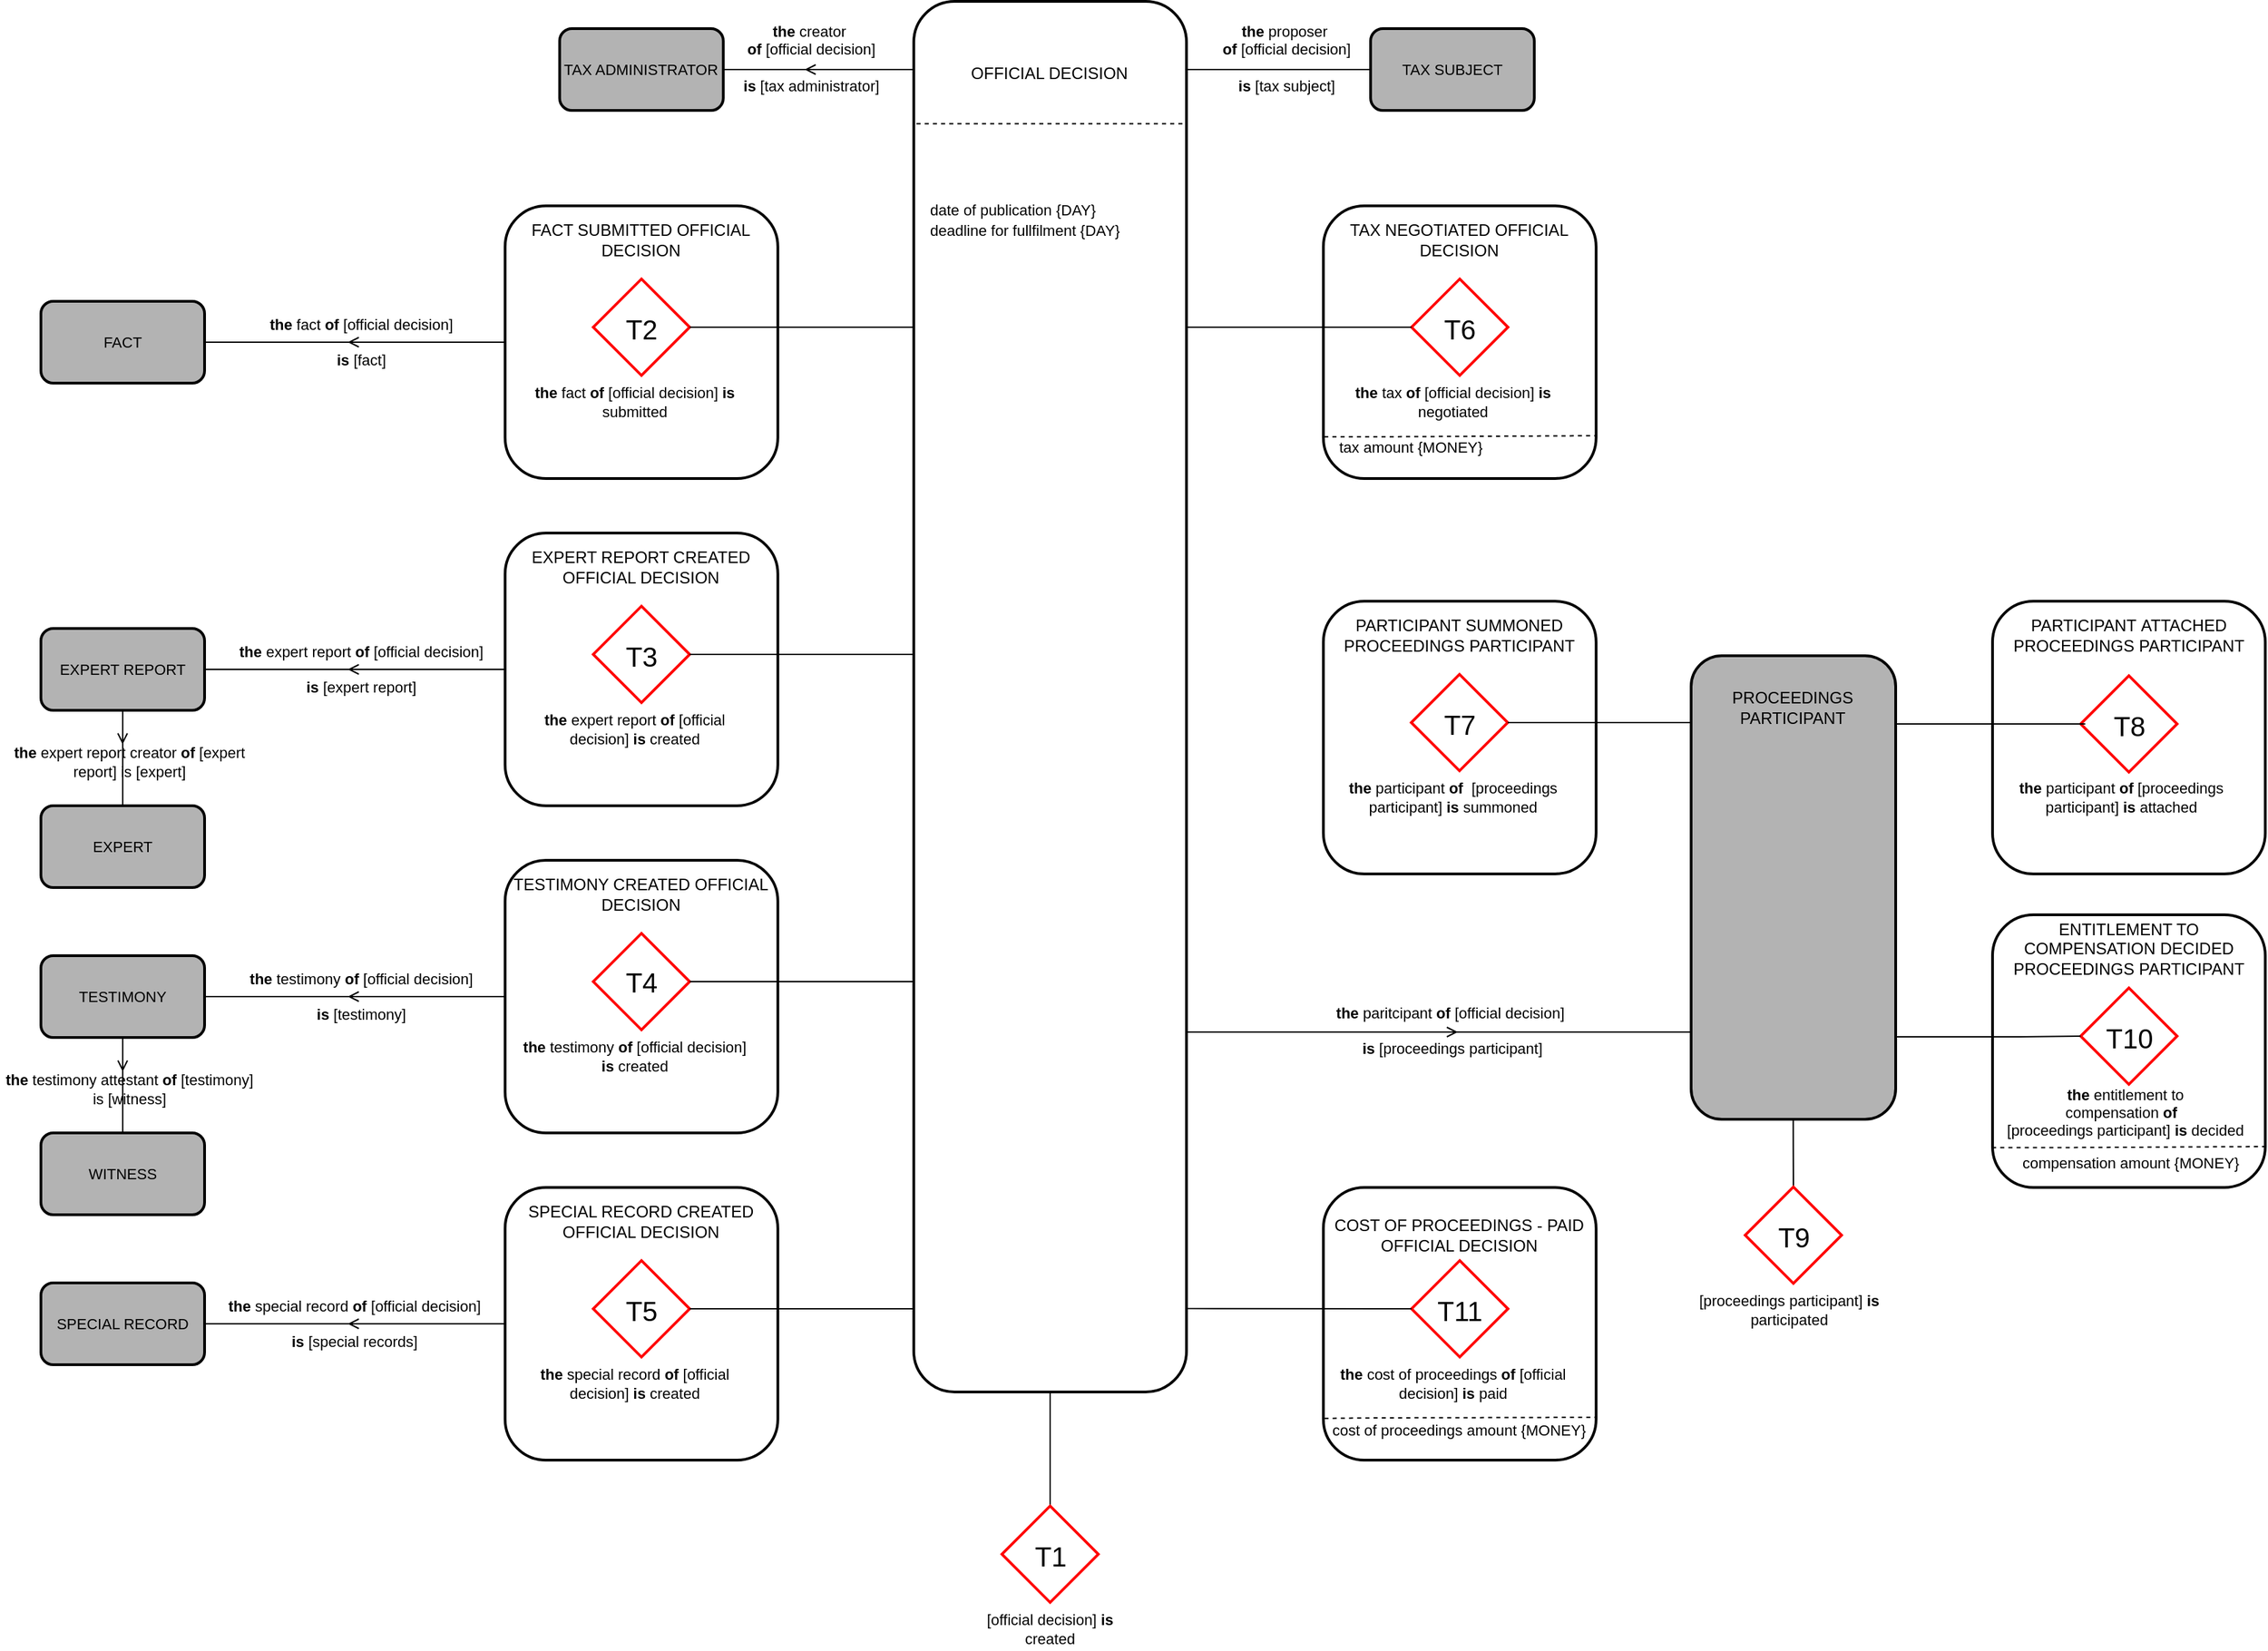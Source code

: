 <mxfile version="20.8.13" type="google"><diagram id="en83jWRrwsmB7WRG3aEX" name="Page-1"><mxGraphModel grid="1" page="1" gridSize="10" guides="1" tooltips="1" connect="1" arrows="1" fold="1" pageScale="1" pageWidth="827" pageHeight="1169" math="0" shadow="0"><root><mxCell id="0"/><mxCell id="1" parent="0"/><mxCell id="ErPBGODxHNX1vI3Mqpvy-192" value="&lt;b&gt;the&lt;/b&gt; paritcipant&amp;nbsp;&lt;b&gt;of&lt;/b&gt; [official decision]&amp;nbsp;&lt;br&gt;&lt;br&gt;&lt;b&gt;is&lt;/b&gt; [proceedings participant]" style="text;html=1;strokeColor=none;fillColor=none;align=center;verticalAlign=middle;whiteSpace=wrap;rounded=0;fontSize=11;" vertex="1" parent="1"><mxGeometry x="595" y="-363" width="200" height="35" as="geometry"/></mxCell><mxCell id="ErPBGODxHNX1vI3Mqpvy-174" style="edgeStyle=orthogonalEdgeStyle;rounded=0;orthogonalLoop=1;jettySize=auto;html=1;fontSize=11;endArrow=none;endFill=0;targetPerimeterSpacing=0;" edge="1" parent="1"><mxGeometry relative="1" as="geometry"><mxPoint x="944.85" y="-287.03" as="sourcePoint"/><mxPoint x="945.015" y="-231" as="targetPoint"/><Array as="points"><mxPoint x="945" y="-259"/><mxPoint x="945" y="-259"/></Array></mxGeometry></mxCell><mxCell id="ErPBGODxHNX1vI3Mqpvy-16" value="" style="group" vertex="1" connectable="0" parent="1"><mxGeometry x="300" y="-1100" width="200" height="1020" as="geometry"/></mxCell><mxCell id="ErPBGODxHNX1vI3Mqpvy-13" value="" style="rounded=1;whiteSpace=wrap;html=1;strokeColor=#000000;strokeWidth=2;fillColor=none;" vertex="1" parent="ErPBGODxHNX1vI3Mqpvy-16"><mxGeometry width="200.0" height="1020.0" as="geometry"/></mxCell><mxCell id="ErPBGODxHNX1vI3Mqpvy-14" value="OFFICIAL DECISION" style="text;html=1;strokeColor=none;fillColor=none;align=center;verticalAlign=middle;whiteSpace=wrap;rounded=0;" vertex="1" parent="ErPBGODxHNX1vI3Mqpvy-16"><mxGeometry width="198.977" height="105.517" as="geometry"/></mxCell><mxCell id="ErPBGODxHNX1vI3Mqpvy-22" value="&lt;font style=&quot;font-size: 11px&quot;&gt;date of publication {DAY}&lt;br&gt;deadline for fullfilment {DAY}&lt;br&gt;&lt;/font&gt;" style="text;html=1;strokeColor=none;fillColor=none;align=left;verticalAlign=middle;whiteSpace=wrap;rounded=0;" vertex="1" parent="ErPBGODxHNX1vI3Mqpvy-16"><mxGeometry x="10" y="122.892" width="180" height="73.735" as="geometry"/></mxCell><mxCell id="ErPBGODxHNX1vI3Mqpvy-195" value="" style="endArrow=none;dashed=1;html=1;edgeStyle=orthogonalEdgeStyle;strokeWidth=1;arcSize=10;rounded=0;fontSize=5;" edge="1" parent="ErPBGODxHNX1vI3Mqpvy-16"><mxGeometry width="50" height="50" relative="1" as="geometry"><mxPoint y="73.731" as="sourcePoint"/><mxPoint x="200" y="86.024" as="targetPoint"/><Array as="points"><mxPoint y="89.711"/><mxPoint x="200" y="89.711"/></Array></mxGeometry></mxCell><mxCell id="ErPBGODxHNX1vI3Mqpvy-18" value="" style="group" vertex="1" connectable="0" parent="1"><mxGeometry x="600.35" y="-230" width="200" height="200" as="geometry"/></mxCell><mxCell id="ErPBGODxHNX1vI3Mqpvy-19" value="" style="rounded=1;whiteSpace=wrap;html=1;strokeColor=#000000;strokeWidth=2;fillColor=none;" vertex="1" parent="ErPBGODxHNX1vI3Mqpvy-18"><mxGeometry width="200" height="200" as="geometry"/></mxCell><mxCell id="ErPBGODxHNX1vI3Mqpvy-20" value="COST OF PROCEEDINGS - PAID OFFICIAL DECISION" style="text;html=1;strokeColor=none;fillColor=none;align=center;verticalAlign=middle;whiteSpace=wrap;rounded=0;" vertex="1" parent="ErPBGODxHNX1vI3Mqpvy-18"><mxGeometry x="4.825" y="9.997" width="190.355" height="50" as="geometry"/></mxCell><mxCell id="ErPBGODxHNX1vI3Mqpvy-27" value="" style="group" vertex="1" connectable="0" parent="ErPBGODxHNX1vI3Mqpvy-18"><mxGeometry x="31.489" y="50" width="152" height="109" as="geometry"/></mxCell><mxCell id="ErPBGODxHNX1vI3Mqpvy-31" value="&lt;b&gt;the &lt;/b&gt;cost of proceedings&amp;nbsp;&lt;b&gt;of&lt;/b&gt; [official decision] &lt;b&gt;is &lt;/b&gt;paid" style="text;html=1;strokeColor=none;fillColor=none;align=center;verticalAlign=middle;whiteSpace=wrap;rounded=0;fontSize=11;" vertex="1" parent="ErPBGODxHNX1vI3Mqpvy-27"><mxGeometry x="-25.333" y="79" width="177.333" height="30" as="geometry"/></mxCell><mxCell id="ErPBGODxHNX1vI3Mqpvy-33" value="&lt;font style=&quot;font-size: 11px&quot;&gt;cost of proceedings amount {MONEY}&lt;/font&gt;" style="text;html=1;strokeColor=none;fillColor=none;align=left;verticalAlign=middle;whiteSpace=wrap;rounded=0;" vertex="1" parent="ErPBGODxHNX1vI3Mqpvy-18"><mxGeometry x="5" y="160" width="190" height="35.17" as="geometry"/></mxCell><mxCell id="ErPBGODxHNX1vI3Mqpvy-38" value="" style="endArrow=none;dashed=1;html=1;edgeStyle=orthogonalEdgeStyle;strokeWidth=1;arcSize=10;rounded=0;fontSize=11;entryX=1.001;entryY=0.843;entryDx=0;entryDy=0;entryPerimeter=0;exitX=0.004;exitY=0.847;exitDx=0;exitDy=0;exitPerimeter=0;" edge="1" parent="ErPBGODxHNX1vI3Mqpvy-18" source="ErPBGODxHNX1vI3Mqpvy-19" target="ErPBGODxHNX1vI3Mqpvy-19"><mxGeometry width="50" height="50" relative="1" as="geometry"><mxPoint x="30" y="169" as="sourcePoint"/><mxPoint x="140" y="170" as="targetPoint"/><Array as="points"><mxPoint x="40" y="169"/></Array></mxGeometry></mxCell><mxCell id="ErPBGODxHNX1vI3Mqpvy-34" value="" style="group" vertex="1" connectable="0" parent="ErPBGODxHNX1vI3Mqpvy-18"><mxGeometry x="64.645" y="50" width="70.711" height="79" as="geometry"/></mxCell><mxCell id="ErPBGODxHNX1vI3Mqpvy-35" value="" style="whiteSpace=wrap;html=1;aspect=fixed;strokeColor=#FF0000;strokeWidth=2;rotation=45;fillColor=none;" vertex="1" parent="ErPBGODxHNX1vI3Mqpvy-34"><mxGeometry x="10.355" y="14" width="50" height="50" as="geometry"/></mxCell><mxCell id="ErPBGODxHNX1vI3Mqpvy-36" value="T11" style="text;html=1;resizable=0;points=[];autosize=0;align=center;verticalAlign=middle;spacingTop=0;fontSize=20;spacing=0;resizeWidth=1;resizeHeight=1;labelPosition=center;verticalLabelPosition=middle;strokeColor=none;" vertex="1" parent="ErPBGODxHNX1vI3Mqpvy-34"><mxGeometry x="15.355" width="40" height="79" as="geometry"/></mxCell><mxCell id="ErPBGODxHNX1vI3Mqpvy-24" style="edgeStyle=orthogonalEdgeStyle;rounded=0;orthogonalLoop=1;jettySize=auto;html=1;fontSize=11;endArrow=none;endFill=0;exitX=0.5;exitY=1;exitDx=0;exitDy=0;" edge="1" parent="1" source="ErPBGODxHNX1vI3Mqpvy-13"><mxGeometry relative="1" as="geometry"><mxPoint x="400" y="-77.0" as="sourcePoint"/><mxPoint x="400" y="3" as="targetPoint"/></mxGeometry></mxCell><mxCell id="ErPBGODxHNX1vI3Mqpvy-26" value="" style="group" vertex="1" connectable="0" parent="1"><mxGeometry x="350" width="100" height="109" as="geometry"/></mxCell><mxCell id="ErPBGODxHNX1vI3Mqpvy-9" value="" style="group" vertex="1" connectable="0" parent="ErPBGODxHNX1vI3Mqpvy-26"><mxGeometry x="14.645" width="70.711" height="79" as="geometry"/></mxCell><mxCell id="ErPBGODxHNX1vI3Mqpvy-4" value="" style="whiteSpace=wrap;html=1;aspect=fixed;strokeColor=#FF0000;strokeWidth=2;rotation=45;fillColor=none;" vertex="1" parent="ErPBGODxHNX1vI3Mqpvy-9"><mxGeometry x="10.355" y="14" width="50" height="50" as="geometry"/></mxCell><mxCell id="ErPBGODxHNX1vI3Mqpvy-7" value="T1" style="text;html=1;resizable=0;points=[];autosize=0;align=center;verticalAlign=middle;spacingTop=0;fontSize=20;spacing=0;resizeWidth=1;resizeHeight=1;labelPosition=center;verticalLabelPosition=middle;strokeColor=none;" vertex="1" parent="ErPBGODxHNX1vI3Mqpvy-9"><mxGeometry x="15.355" width="40" height="79" as="geometry"/></mxCell><mxCell id="ErPBGODxHNX1vI3Mqpvy-25" value="[official decision] &lt;b&gt;is &lt;/b&gt;created" style="text;html=1;strokeColor=none;fillColor=none;align=center;verticalAlign=middle;whiteSpace=wrap;rounded=0;fontSize=11;" vertex="1" parent="ErPBGODxHNX1vI3Mqpvy-26"><mxGeometry y="79" width="100" height="30" as="geometry"/></mxCell><mxCell id="ErPBGODxHNX1vI3Mqpvy-39" value="" style="group" vertex="1" connectable="0" parent="1"><mxGeometry x="0.35" y="-950" width="200" height="200" as="geometry"/></mxCell><mxCell id="ErPBGODxHNX1vI3Mqpvy-40" value="" style="rounded=1;whiteSpace=wrap;html=1;strokeColor=#000000;strokeWidth=2;fillColor=none;" vertex="1" parent="ErPBGODxHNX1vI3Mqpvy-39"><mxGeometry width="200" height="200" as="geometry"/></mxCell><mxCell id="ErPBGODxHNX1vI3Mqpvy-41" value="FACT SUBMITTED OFFICIAL DECISION" style="text;html=1;strokeColor=none;fillColor=none;align=center;verticalAlign=middle;whiteSpace=wrap;rounded=0;" vertex="1" parent="ErPBGODxHNX1vI3Mqpvy-39"><mxGeometry x="-0.35" width="200.35" height="50" as="geometry"/></mxCell><mxCell id="ErPBGODxHNX1vI3Mqpvy-42" value="" style="group" vertex="1" connectable="0" parent="ErPBGODxHNX1vI3Mqpvy-39"><mxGeometry x="31.489" y="50" width="152" height="109" as="geometry"/></mxCell><mxCell id="ErPBGODxHNX1vI3Mqpvy-43" value="&lt;b&gt;the &lt;/b&gt;fact&amp;nbsp;&lt;b&gt;of&lt;/b&gt; [official decision] &lt;b&gt;is &lt;/b&gt;submitted" style="text;html=1;strokeColor=none;fillColor=none;align=center;verticalAlign=middle;whiteSpace=wrap;rounded=0;fontSize=11;" vertex="1" parent="ErPBGODxHNX1vI3Mqpvy-42"><mxGeometry x="-25.333" y="79" width="177.333" height="30" as="geometry"/></mxCell><mxCell id="ErPBGODxHNX1vI3Mqpvy-45" value="" style="group" vertex="1" connectable="0" parent="ErPBGODxHNX1vI3Mqpvy-39"><mxGeometry x="64.645" y="50" width="70.711" height="79" as="geometry"/></mxCell><mxCell id="ErPBGODxHNX1vI3Mqpvy-46" value="" style="whiteSpace=wrap;html=1;aspect=fixed;strokeColor=#FF0000;strokeWidth=2;rotation=45;fillColor=none;" vertex="1" parent="ErPBGODxHNX1vI3Mqpvy-45"><mxGeometry x="10.355" y="14" width="50" height="50" as="geometry"/></mxCell><mxCell id="ErPBGODxHNX1vI3Mqpvy-47" value="T2" style="text;html=1;resizable=0;points=[];autosize=0;align=center;verticalAlign=middle;spacingTop=0;fontSize=20;spacing=0;resizeWidth=1;resizeHeight=1;labelPosition=center;verticalLabelPosition=middle;strokeColor=none;" vertex="1" parent="ErPBGODxHNX1vI3Mqpvy-45"><mxGeometry x="15.355" width="40" height="79" as="geometry"/></mxCell><mxCell id="ErPBGODxHNX1vI3Mqpvy-49" style="edgeStyle=orthogonalEdgeStyle;rounded=0;orthogonalLoop=1;jettySize=auto;html=1;fontSize=11;endArrow=none;endFill=0;" edge="1" parent="1" source="ErPBGODxHNX1vI3Mqpvy-46"><mxGeometry relative="1" as="geometry"><mxPoint x="300" y="-861" as="targetPoint"/></mxGeometry></mxCell><mxCell id="ErPBGODxHNX1vI3Mqpvy-50" value="FACT" style="rounded=1;whiteSpace=wrap;html=1;fontSize=11;strokeColor=#000000;strokeWidth=2;fillColor=#B3B3B3;align=center;" vertex="1" parent="1"><mxGeometry x="-340" y="-880" width="120" height="60" as="geometry"/></mxCell><mxCell id="ErPBGODxHNX1vI3Mqpvy-51" style="edgeStyle=orthogonalEdgeStyle;rounded=0;orthogonalLoop=1;jettySize=auto;html=1;fontSize=11;endArrow=none;endFill=0;" edge="1" parent="1" source="ErPBGODxHNX1vI3Mqpvy-40" target="ErPBGODxHNX1vI3Mqpvy-50"><mxGeometry relative="1" as="geometry"><Array as="points"><mxPoint x="-130" y="-850"/><mxPoint x="-130" y="-850"/></Array></mxGeometry></mxCell><mxCell id="ErPBGODxHNX1vI3Mqpvy-52" value="&lt;b&gt;the&lt;/b&gt; fact &lt;b&gt;of&lt;/b&gt; [official decision] &lt;br&gt;&lt;br&gt;&lt;b&gt;is&lt;/b&gt; [fact]" style="text;html=1;strokeColor=none;fillColor=none;align=center;verticalAlign=middle;whiteSpace=wrap;rounded=0;fontSize=11;" vertex="1" parent="1"><mxGeometry x="-175" y="-867.5" width="140" height="35" as="geometry"/></mxCell><mxCell id="ErPBGODxHNX1vI3Mqpvy-64" value="" style="group" vertex="1" connectable="0" parent="1"><mxGeometry x="0.35" y="-710" width="200" height="200" as="geometry"/></mxCell><mxCell id="ErPBGODxHNX1vI3Mqpvy-65" value="" style="rounded=1;whiteSpace=wrap;html=1;strokeColor=#000000;strokeWidth=2;fillColor=none;" vertex="1" parent="ErPBGODxHNX1vI3Mqpvy-64"><mxGeometry width="200" height="200" as="geometry"/></mxCell><mxCell id="ErPBGODxHNX1vI3Mqpvy-66" value="EXPERT REPORT CREATED OFFICIAL DECISION" style="text;html=1;strokeColor=none;fillColor=none;align=center;verticalAlign=middle;whiteSpace=wrap;rounded=0;" vertex="1" parent="ErPBGODxHNX1vI3Mqpvy-64"><mxGeometry x="-0.35" width="200.35" height="50" as="geometry"/></mxCell><mxCell id="ErPBGODxHNX1vI3Mqpvy-67" value="" style="group" vertex="1" connectable="0" parent="ErPBGODxHNX1vI3Mqpvy-64"><mxGeometry x="31.489" y="50" width="152" height="109" as="geometry"/></mxCell><mxCell id="ErPBGODxHNX1vI3Mqpvy-68" value="&lt;b&gt;the &lt;/b&gt;expert report&amp;nbsp;&lt;b&gt;of&lt;/b&gt; [official decision] &lt;b&gt;is &lt;/b&gt;created" style="text;html=1;strokeColor=none;fillColor=none;align=center;verticalAlign=middle;whiteSpace=wrap;rounded=0;fontSize=11;" vertex="1" parent="ErPBGODxHNX1vI3Mqpvy-67"><mxGeometry x="-25.333" y="79" width="177.333" height="30" as="geometry"/></mxCell><mxCell id="ErPBGODxHNX1vI3Mqpvy-69" value="" style="group" vertex="1" connectable="0" parent="ErPBGODxHNX1vI3Mqpvy-64"><mxGeometry x="64.645" y="50" width="70.711" height="79" as="geometry"/></mxCell><mxCell id="ErPBGODxHNX1vI3Mqpvy-70" value="" style="whiteSpace=wrap;html=1;aspect=fixed;strokeColor=#FF0000;strokeWidth=2;rotation=45;fillColor=none;" vertex="1" parent="ErPBGODxHNX1vI3Mqpvy-69"><mxGeometry x="10.355" y="14" width="50" height="50" as="geometry"/></mxCell><mxCell id="ErPBGODxHNX1vI3Mqpvy-71" value="T3" style="text;html=1;resizable=0;points=[];autosize=0;align=center;verticalAlign=middle;spacingTop=0;fontSize=20;spacing=0;resizeWidth=1;resizeHeight=1;labelPosition=center;verticalLabelPosition=middle;strokeColor=none;" vertex="1" parent="ErPBGODxHNX1vI3Mqpvy-69"><mxGeometry x="15.355" width="40" height="79" as="geometry"/></mxCell><mxCell id="ErPBGODxHNX1vI3Mqpvy-72" style="edgeStyle=orthogonalEdgeStyle;rounded=0;orthogonalLoop=1;jettySize=auto;html=1;fontSize=11;endArrow=none;endFill=0;" edge="1" parent="1" source="ErPBGODxHNX1vI3Mqpvy-70"><mxGeometry relative="1" as="geometry"><mxPoint x="300" y="-621" as="targetPoint"/></mxGeometry></mxCell><mxCell id="ErPBGODxHNX1vI3Mqpvy-73" value="EXPERT REPORT" style="rounded=1;whiteSpace=wrap;html=1;fontSize=11;strokeColor=#000000;strokeWidth=2;fillColor=#B3B3B3;align=center;" vertex="1" parent="1"><mxGeometry x="-340" y="-640" width="120" height="60" as="geometry"/></mxCell><mxCell id="ErPBGODxHNX1vI3Mqpvy-75" value="&lt;b&gt;the&lt;/b&gt; expert report&amp;nbsp;&lt;b&gt;of&lt;/b&gt; [official decision] &lt;br&gt;&lt;br&gt;&lt;b&gt;is&lt;/b&gt; [expert report]" style="text;html=1;strokeColor=none;fillColor=none;align=center;verticalAlign=middle;whiteSpace=wrap;rounded=0;fontSize=11;" vertex="1" parent="1"><mxGeometry x="-200" y="-627.5" width="190" height="35" as="geometry"/></mxCell><mxCell id="ErPBGODxHNX1vI3Mqpvy-77" style="edgeStyle=orthogonalEdgeStyle;rounded=0;orthogonalLoop=1;jettySize=auto;html=1;entryX=0.5;entryY=1;entryDx=0;entryDy=0;fontSize=11;endArrow=none;endFill=0;exitX=0.5;exitY=0;exitDx=0;exitDy=0;" edge="1" parent="1" source="ErPBGODxHNX1vI3Mqpvy-79" target="ErPBGODxHNX1vI3Mqpvy-73"><mxGeometry relative="1" as="geometry"/></mxCell><mxCell id="ErPBGODxHNX1vI3Mqpvy-78" value="&lt;b&gt;the&lt;/b&gt; expert report creator&amp;nbsp;&lt;b&gt;of&lt;/b&gt; [expert report] is [expert]" style="text;html=1;strokeColor=none;fillColor=none;align=center;verticalAlign=middle;whiteSpace=wrap;rounded=0;fontSize=11;" vertex="1" parent="1"><mxGeometry x="-370" y="-560" width="190" height="35" as="geometry"/></mxCell><mxCell id="ErPBGODxHNX1vI3Mqpvy-79" value="EXPERT" style="rounded=1;whiteSpace=wrap;html=1;fontSize=11;strokeColor=#000000;strokeWidth=2;fillColor=#B3B3B3;align=center;" vertex="1" parent="1"><mxGeometry x="-340" y="-510" width="120" height="60" as="geometry"/></mxCell><mxCell id="ErPBGODxHNX1vI3Mqpvy-80" value="" style="group" vertex="1" connectable="0" parent="1"><mxGeometry x="0.35" y="-470" width="200" height="200" as="geometry"/></mxCell><mxCell id="ErPBGODxHNX1vI3Mqpvy-81" value="" style="rounded=1;whiteSpace=wrap;html=1;strokeColor=#000000;strokeWidth=2;fillColor=none;" vertex="1" parent="ErPBGODxHNX1vI3Mqpvy-80"><mxGeometry width="200" height="200" as="geometry"/></mxCell><mxCell id="ErPBGODxHNX1vI3Mqpvy-82" value="TESTIMONY CREATED OFFICIAL DECISION" style="text;html=1;strokeColor=none;fillColor=none;align=center;verticalAlign=middle;whiteSpace=wrap;rounded=0;" vertex="1" parent="ErPBGODxHNX1vI3Mqpvy-80"><mxGeometry x="-0.35" width="200.35" height="50" as="geometry"/></mxCell><mxCell id="ErPBGODxHNX1vI3Mqpvy-83" value="" style="group" vertex="1" connectable="0" parent="ErPBGODxHNX1vI3Mqpvy-80"><mxGeometry x="31.489" y="50" width="152" height="109" as="geometry"/></mxCell><mxCell id="ErPBGODxHNX1vI3Mqpvy-84" value="&lt;b&gt;the &lt;/b&gt;testimony&amp;nbsp;&lt;b&gt;of&lt;/b&gt; [official decision] &lt;b&gt;is &lt;/b&gt;created" style="text;html=1;strokeColor=none;fillColor=none;align=center;verticalAlign=middle;whiteSpace=wrap;rounded=0;fontSize=11;" vertex="1" parent="ErPBGODxHNX1vI3Mqpvy-83"><mxGeometry x="-25.333" y="79" width="177.333" height="30" as="geometry"/></mxCell><mxCell id="ErPBGODxHNX1vI3Mqpvy-85" value="" style="group" vertex="1" connectable="0" parent="ErPBGODxHNX1vI3Mqpvy-80"><mxGeometry x="64.645" y="50" width="70.711" height="79" as="geometry"/></mxCell><mxCell id="ErPBGODxHNX1vI3Mqpvy-86" value="" style="whiteSpace=wrap;html=1;aspect=fixed;strokeColor=#FF0000;strokeWidth=2;rotation=45;fillColor=none;" vertex="1" parent="ErPBGODxHNX1vI3Mqpvy-85"><mxGeometry x="10.355" y="14" width="50" height="50" as="geometry"/></mxCell><mxCell id="ErPBGODxHNX1vI3Mqpvy-87" value="T4" style="text;html=1;resizable=0;points=[];autosize=0;align=center;verticalAlign=middle;spacingTop=0;fontSize=20;spacing=0;resizeWidth=1;resizeHeight=1;labelPosition=center;verticalLabelPosition=middle;strokeColor=none;" vertex="1" parent="ErPBGODxHNX1vI3Mqpvy-85"><mxGeometry x="15.355" y="-0.5" width="40" height="79" as="geometry"/></mxCell><mxCell id="ErPBGODxHNX1vI3Mqpvy-88" style="edgeStyle=orthogonalEdgeStyle;rounded=0;orthogonalLoop=1;jettySize=auto;html=1;fontSize=11;endArrow=none;endFill=0;" edge="1" parent="1" source="ErPBGODxHNX1vI3Mqpvy-86"><mxGeometry relative="1" as="geometry"><mxPoint x="300" y="-381" as="targetPoint"/></mxGeometry></mxCell><mxCell id="ErPBGODxHNX1vI3Mqpvy-89" value="TESTIMONY" style="rounded=1;whiteSpace=wrap;html=1;fontSize=11;strokeColor=#000000;strokeWidth=2;fillColor=#B3B3B3;align=center;" vertex="1" parent="1"><mxGeometry x="-340" y="-400" width="120" height="60" as="geometry"/></mxCell><mxCell id="ErPBGODxHNX1vI3Mqpvy-90" style="edgeStyle=orthogonalEdgeStyle;rounded=0;orthogonalLoop=1;jettySize=auto;html=1;fontSize=11;endArrow=none;endFill=0;" edge="1" parent="1" source="ErPBGODxHNX1vI3Mqpvy-81" target="ErPBGODxHNX1vI3Mqpvy-89"><mxGeometry relative="1" as="geometry"><Array as="points"><mxPoint x="-130" y="-370"/><mxPoint x="-130" y="-370"/></Array></mxGeometry></mxCell><mxCell id="ErPBGODxHNX1vI3Mqpvy-91" value="&lt;b&gt;the&lt;/b&gt; testimony&amp;nbsp;&lt;b&gt;of&lt;/b&gt; [official decision] &lt;br&gt;&lt;br&gt;&lt;b&gt;is&lt;/b&gt; [testimony]" style="text;html=1;strokeColor=none;fillColor=none;align=center;verticalAlign=middle;whiteSpace=wrap;rounded=0;fontSize=11;" vertex="1" parent="1"><mxGeometry x="-200" y="-387.5" width="190" height="35" as="geometry"/></mxCell><mxCell id="ErPBGODxHNX1vI3Mqpvy-92" style="edgeStyle=orthogonalEdgeStyle;rounded=0;orthogonalLoop=1;jettySize=auto;html=1;entryX=0.5;entryY=1;entryDx=0;entryDy=0;fontSize=11;endArrow=none;endFill=0;exitX=0.5;exitY=0;exitDx=0;exitDy=0;" edge="1" parent="1" source="ErPBGODxHNX1vI3Mqpvy-94" target="ErPBGODxHNX1vI3Mqpvy-89"><mxGeometry relative="1" as="geometry"/></mxCell><mxCell id="ErPBGODxHNX1vI3Mqpvy-93" value="&lt;b&gt;the&lt;/b&gt;&amp;nbsp;testimony attestant&amp;nbsp;&lt;b&gt;of&lt;/b&gt; [testimony] is [witness]" style="text;html=1;strokeColor=none;fillColor=none;align=center;verticalAlign=middle;whiteSpace=wrap;rounded=0;fontSize=11;" vertex="1" parent="1"><mxGeometry x="-370" y="-320" width="190" height="35" as="geometry"/></mxCell><mxCell id="ErPBGODxHNX1vI3Mqpvy-94" value="WITNESS" style="rounded=1;whiteSpace=wrap;html=1;fontSize=11;strokeColor=#000000;strokeWidth=2;fillColor=#B3B3B3;align=center;" vertex="1" parent="1"><mxGeometry x="-340" y="-270" width="120" height="60" as="geometry"/></mxCell><mxCell id="ErPBGODxHNX1vI3Mqpvy-74" style="edgeStyle=orthogonalEdgeStyle;rounded=0;orthogonalLoop=1;jettySize=auto;html=1;fontSize=11;endArrow=none;endFill=0;targetPerimeterSpacing=0;" edge="1" parent="1" source="ErPBGODxHNX1vI3Mqpvy-65" target="ErPBGODxHNX1vI3Mqpvy-73"><mxGeometry relative="1" as="geometry"><Array as="points"><mxPoint x="-130" y="-610"/><mxPoint x="-130" y="-610"/></Array></mxGeometry></mxCell><mxCell id="ErPBGODxHNX1vI3Mqpvy-96" value="" style="group" vertex="1" connectable="0" parent="1"><mxGeometry x="0.35" y="-230" width="200" height="200" as="geometry"/></mxCell><mxCell id="ErPBGODxHNX1vI3Mqpvy-97" value="" style="rounded=1;whiteSpace=wrap;html=1;strokeColor=#000000;strokeWidth=2;fillColor=none;" vertex="1" parent="ErPBGODxHNX1vI3Mqpvy-96"><mxGeometry width="200" height="200" as="geometry"/></mxCell><mxCell id="ErPBGODxHNX1vI3Mqpvy-98" value="SPECIAL RECORD CREATED OFFICIAL DECISION" style="text;html=1;strokeColor=none;fillColor=none;align=center;verticalAlign=middle;whiteSpace=wrap;rounded=0;" vertex="1" parent="ErPBGODxHNX1vI3Mqpvy-96"><mxGeometry x="-0.35" width="200.35" height="50" as="geometry"/></mxCell><mxCell id="ErPBGODxHNX1vI3Mqpvy-99" value="" style="group" vertex="1" connectable="0" parent="ErPBGODxHNX1vI3Mqpvy-96"><mxGeometry x="31.489" y="50" width="152" height="109" as="geometry"/></mxCell><mxCell id="ErPBGODxHNX1vI3Mqpvy-100" value="&lt;b&gt;the &lt;/b&gt;special record&amp;nbsp;&lt;b&gt;of&lt;/b&gt; [official decision] &lt;b&gt;is &lt;/b&gt;created" style="text;html=1;strokeColor=none;fillColor=none;align=center;verticalAlign=middle;whiteSpace=wrap;rounded=0;fontSize=11;" vertex="1" parent="ErPBGODxHNX1vI3Mqpvy-99"><mxGeometry x="-25.333" y="79" width="177.333" height="30" as="geometry"/></mxCell><mxCell id="ErPBGODxHNX1vI3Mqpvy-101" value="" style="group" vertex="1" connectable="0" parent="ErPBGODxHNX1vI3Mqpvy-96"><mxGeometry x="64.645" y="50" width="70.711" height="79" as="geometry"/></mxCell><mxCell id="ErPBGODxHNX1vI3Mqpvy-102" value="" style="whiteSpace=wrap;html=1;aspect=fixed;strokeColor=#FF0000;strokeWidth=2;rotation=45;fillColor=none;" vertex="1" parent="ErPBGODxHNX1vI3Mqpvy-101"><mxGeometry x="10.355" y="14" width="50" height="50" as="geometry"/></mxCell><mxCell id="ErPBGODxHNX1vI3Mqpvy-103" value="T5" style="text;html=1;resizable=0;points=[];autosize=0;align=center;verticalAlign=middle;spacingTop=0;fontSize=20;spacing=0;resizeWidth=1;resizeHeight=1;labelPosition=center;verticalLabelPosition=middle;strokeColor=none;" vertex="1" parent="ErPBGODxHNX1vI3Mqpvy-101"><mxGeometry x="15.355" width="40" height="79" as="geometry"/></mxCell><mxCell id="ErPBGODxHNX1vI3Mqpvy-104" style="edgeStyle=orthogonalEdgeStyle;rounded=0;orthogonalLoop=1;jettySize=auto;html=1;fontSize=11;endArrow=none;endFill=0;" edge="1" parent="1" source="ErPBGODxHNX1vI3Mqpvy-102"><mxGeometry relative="1" as="geometry"><mxPoint x="300.0" y="-141" as="targetPoint"/></mxGeometry></mxCell><mxCell id="ErPBGODxHNX1vI3Mqpvy-105" value="SPECIAL RECORD" style="rounded=1;whiteSpace=wrap;html=1;fontSize=11;strokeColor=#000000;strokeWidth=2;fillColor=#B3B3B3;align=center;" vertex="1" parent="1"><mxGeometry x="-340" y="-160" width="120" height="60" as="geometry"/></mxCell><mxCell id="ErPBGODxHNX1vI3Mqpvy-106" style="edgeStyle=orthogonalEdgeStyle;rounded=0;orthogonalLoop=1;jettySize=auto;html=1;fontSize=11;endArrow=none;endFill=0;" edge="1" parent="1" source="ErPBGODxHNX1vI3Mqpvy-97" target="ErPBGODxHNX1vI3Mqpvy-105"><mxGeometry relative="1" as="geometry"><Array as="points"><mxPoint x="-130" y="-130"/><mxPoint x="-130" y="-130"/></Array></mxGeometry></mxCell><mxCell id="ErPBGODxHNX1vI3Mqpvy-107" value="&lt;b&gt;the&lt;/b&gt; special record&amp;nbsp;&lt;b&gt;of&lt;/b&gt; [official decision] &lt;br&gt;&lt;br&gt;&lt;b&gt;is&lt;/b&gt; [special records]" style="text;html=1;strokeColor=none;fillColor=none;align=center;verticalAlign=middle;whiteSpace=wrap;rounded=0;fontSize=11;" vertex="1" parent="1"><mxGeometry x="-220" y="-147.5" width="220" height="35" as="geometry"/></mxCell><mxCell id="ErPBGODxHNX1vI3Mqpvy-109" style="edgeStyle=orthogonalEdgeStyle;rounded=0;orthogonalLoop=1;jettySize=auto;html=1;entryX=1;entryY=0.94;entryDx=0;entryDy=0;entryPerimeter=0;fontSize=11;endArrow=none;endFill=0;targetPerimeterSpacing=0;" edge="1" parent="1" source="ErPBGODxHNX1vI3Mqpvy-35" target="ErPBGODxHNX1vI3Mqpvy-13"><mxGeometry relative="1" as="geometry"><Array as="points"><mxPoint x="499" y="-141"/></Array></mxGeometry></mxCell><mxCell id="ErPBGODxHNX1vI3Mqpvy-110" value="" style="group" vertex="1" connectable="0" parent="1"><mxGeometry x="600.35" y="-950" width="200" height="200" as="geometry"/></mxCell><mxCell id="ErPBGODxHNX1vI3Mqpvy-111" value="" style="rounded=1;whiteSpace=wrap;html=1;strokeColor=#000000;strokeWidth=2;fillColor=none;" vertex="1" parent="ErPBGODxHNX1vI3Mqpvy-110"><mxGeometry width="200" height="200" as="geometry"/></mxCell><mxCell id="ErPBGODxHNX1vI3Mqpvy-112" value="TAX NEGOTIATED OFFICIAL DECISION" style="text;html=1;strokeColor=none;fillColor=none;align=center;verticalAlign=middle;whiteSpace=wrap;rounded=0;" vertex="1" parent="ErPBGODxHNX1vI3Mqpvy-110"><mxGeometry x="-0.35" width="200.35" height="50" as="geometry"/></mxCell><mxCell id="ErPBGODxHNX1vI3Mqpvy-113" value="" style="group" vertex="1" connectable="0" parent="ErPBGODxHNX1vI3Mqpvy-110"><mxGeometry x="31.489" y="50" width="152" height="109" as="geometry"/></mxCell><mxCell id="ErPBGODxHNX1vI3Mqpvy-114" value="&lt;b&gt;the &lt;/b&gt;tax&amp;nbsp;&lt;b&gt;of&lt;/b&gt; [official decision] &lt;b&gt;is &lt;/b&gt;negotiated" style="text;html=1;strokeColor=none;fillColor=none;align=center;verticalAlign=middle;whiteSpace=wrap;rounded=0;fontSize=11;" vertex="1" parent="ErPBGODxHNX1vI3Mqpvy-113"><mxGeometry x="-25.333" y="79" width="177.333" height="30" as="geometry"/></mxCell><mxCell id="ErPBGODxHNX1vI3Mqpvy-151" value="&lt;font style=&quot;font-size: 11px&quot;&gt;tax&amp;nbsp;amount {MONEY}&lt;/font&gt;" style="text;html=1;strokeColor=none;fillColor=none;align=left;verticalAlign=middle;whiteSpace=wrap;rounded=0;" vertex="1" parent="ErPBGODxHNX1vI3Mqpvy-110"><mxGeometry x="9.8" y="159" width="180" height="35.17" as="geometry"/></mxCell><mxCell id="ErPBGODxHNX1vI3Mqpvy-152" value="" style="endArrow=none;dashed=1;html=1;edgeStyle=orthogonalEdgeStyle;strokeWidth=1;arcSize=10;rounded=0;fontSize=11;entryX=1.001;entryY=0.843;entryDx=0;entryDy=0;entryPerimeter=0;exitX=0.004;exitY=0.847;exitDx=0;exitDy=0;exitPerimeter=0;" edge="1" parent="ErPBGODxHNX1vI3Mqpvy-110"><mxGeometry width="50" height="50" relative="1" as="geometry"><mxPoint x="0.6" y="169.4" as="sourcePoint"/><mxPoint x="200.0" y="168.6" as="targetPoint"/><Array as="points"><mxPoint x="39.8" y="169"/></Array></mxGeometry></mxCell><mxCell id="ErPBGODxHNX1vI3Mqpvy-115" value="" style="group" vertex="1" connectable="0" parent="ErPBGODxHNX1vI3Mqpvy-110"><mxGeometry x="64.645" y="50" width="70.711" height="79" as="geometry"/></mxCell><mxCell id="ErPBGODxHNX1vI3Mqpvy-116" value="" style="whiteSpace=wrap;html=1;aspect=fixed;strokeColor=#FF0000;strokeWidth=2;rotation=45;fillColor=none;" vertex="1" parent="ErPBGODxHNX1vI3Mqpvy-115"><mxGeometry x="10.355" y="14" width="50" height="50" as="geometry"/></mxCell><mxCell id="ErPBGODxHNX1vI3Mqpvy-117" value="T6" style="text;html=1;resizable=0;points=[];autosize=0;align=center;verticalAlign=middle;spacingTop=0;fontSize=20;spacing=0;resizeWidth=1;resizeHeight=1;labelPosition=center;verticalLabelPosition=middle;strokeColor=none;" vertex="1" parent="ErPBGODxHNX1vI3Mqpvy-115"><mxGeometry x="15.355" width="40" height="79" as="geometry"/></mxCell><mxCell id="ErPBGODxHNX1vI3Mqpvy-124" style="edgeStyle=orthogonalEdgeStyle;rounded=0;orthogonalLoop=1;jettySize=auto;html=1;entryX=0;entryY=1;entryDx=0;entryDy=0;fontSize=11;endArrow=none;endFill=0;targetPerimeterSpacing=0;exitX=1.002;exitY=0.237;exitDx=0;exitDy=0;exitPerimeter=0;" edge="1" parent="1" source="ErPBGODxHNX1vI3Mqpvy-13" target="ErPBGODxHNX1vI3Mqpvy-116"><mxGeometry relative="1" as="geometry"><Array as="points"><mxPoint x="500" y="-861"/></Array></mxGeometry></mxCell><mxCell id="ErPBGODxHNX1vI3Mqpvy-139" value="" style="group" vertex="1" connectable="0" parent="1"><mxGeometry x="600.35" y="-660" width="200" height="200" as="geometry"/></mxCell><mxCell id="ErPBGODxHNX1vI3Mqpvy-140" value="" style="rounded=1;whiteSpace=wrap;html=1;strokeColor=#000000;strokeWidth=2;fillColor=none;" vertex="1" parent="ErPBGODxHNX1vI3Mqpvy-139"><mxGeometry width="200" height="200" as="geometry"/></mxCell><mxCell id="ErPBGODxHNX1vI3Mqpvy-141" value="PARTICIPANT&amp;nbsp;SUMMONED PROCEEDINGS PARTICIPANT" style="text;html=1;strokeColor=none;fillColor=none;align=center;verticalAlign=middle;whiteSpace=wrap;rounded=0;" vertex="1" parent="ErPBGODxHNX1vI3Mqpvy-139"><mxGeometry x="-0.35" width="200.35" height="50" as="geometry"/></mxCell><mxCell id="ErPBGODxHNX1vI3Mqpvy-142" value="" style="group" vertex="1" connectable="0" parent="ErPBGODxHNX1vI3Mqpvy-139"><mxGeometry x="31.489" y="50" width="152" height="109" as="geometry"/></mxCell><mxCell id="ErPBGODxHNX1vI3Mqpvy-143" value="&lt;b&gt;the&amp;nbsp;&lt;/b&gt;participant&lt;b&gt;&amp;nbsp;of&amp;nbsp;&lt;/b&gt;&amp;nbsp;[proceedings participant] &lt;b&gt;is &lt;/b&gt;summoned" style="text;html=1;strokeColor=none;fillColor=none;align=center;verticalAlign=middle;whiteSpace=wrap;rounded=0;fontSize=11;" vertex="1" parent="ErPBGODxHNX1vI3Mqpvy-142"><mxGeometry x="-25.333" y="79" width="177.333" height="30" as="geometry"/></mxCell><mxCell id="ErPBGODxHNX1vI3Mqpvy-144" value="" style="group" vertex="1" connectable="0" parent="ErPBGODxHNX1vI3Mqpvy-139"><mxGeometry x="64.475" y="50" width="70.711" height="79" as="geometry"/></mxCell><mxCell id="ErPBGODxHNX1vI3Mqpvy-145" value="" style="whiteSpace=wrap;html=1;aspect=fixed;strokeColor=#FF0000;strokeWidth=2;rotation=45;fillColor=none;" vertex="1" parent="ErPBGODxHNX1vI3Mqpvy-144"><mxGeometry x="10.355" y="14" width="50" height="50" as="geometry"/></mxCell><mxCell id="ErPBGODxHNX1vI3Mqpvy-146" value="T7" style="text;html=1;resizable=0;points=[];autosize=0;align=center;verticalAlign=middle;spacingTop=0;fontSize=20;spacing=0;resizeWidth=1;resizeHeight=1;labelPosition=center;verticalLabelPosition=middle;strokeColor=none;" vertex="1" parent="ErPBGODxHNX1vI3Mqpvy-144"><mxGeometry x="15.355" width="40" height="79" as="geometry"/></mxCell><mxCell id="ErPBGODxHNX1vI3Mqpvy-157" value="" style="group" vertex="1" connectable="0" parent="1"><mxGeometry x="1091" y="-660" width="200" height="200" as="geometry"/></mxCell><mxCell id="ErPBGODxHNX1vI3Mqpvy-158" value="" style="rounded=1;whiteSpace=wrap;html=1;strokeColor=#000000;strokeWidth=2;fillColor=none;" vertex="1" parent="ErPBGODxHNX1vI3Mqpvy-157"><mxGeometry width="200" height="200" as="geometry"/></mxCell><mxCell id="ErPBGODxHNX1vI3Mqpvy-159" value="PARTICIPANT&amp;nbsp;ATTACHED PROCEEDINGS PARTICIPANT" style="text;html=1;strokeColor=none;fillColor=none;align=center;verticalAlign=middle;whiteSpace=wrap;rounded=0;" vertex="1" parent="ErPBGODxHNX1vI3Mqpvy-157"><mxGeometry x="-0.35" width="200.35" height="50" as="geometry"/></mxCell><mxCell id="ErPBGODxHNX1vI3Mqpvy-160" value="" style="group" vertex="1" connectable="0" parent="ErPBGODxHNX1vI3Mqpvy-157"><mxGeometry x="31.489" y="50" width="152" height="109" as="geometry"/></mxCell><mxCell id="ErPBGODxHNX1vI3Mqpvy-161" value="&lt;b&gt;the &lt;/b&gt;participant&amp;nbsp;&lt;b&gt;of&lt;/b&gt; [proceedings participant] &lt;b&gt;is &lt;/b&gt;attached" style="text;html=1;strokeColor=none;fillColor=none;align=center;verticalAlign=middle;whiteSpace=wrap;rounded=0;fontSize=11;" vertex="1" parent="ErPBGODxHNX1vI3Mqpvy-160"><mxGeometry x="-25.333" y="79" width="177.333" height="30" as="geometry"/></mxCell><mxCell id="ErPBGODxHNX1vI3Mqpvy-162" value="" style="group" vertex="1" connectable="0" parent="ErPBGODxHNX1vI3Mqpvy-157"><mxGeometry x="64.645" y="51" width="70.711" height="79" as="geometry"/></mxCell><mxCell id="ErPBGODxHNX1vI3Mqpvy-163" value="" style="whiteSpace=wrap;html=1;aspect=fixed;strokeColor=#FF0000;strokeWidth=2;rotation=45;fillColor=none;" vertex="1" parent="ErPBGODxHNX1vI3Mqpvy-162"><mxGeometry x="10.355" y="14" width="50" height="50" as="geometry"/></mxCell><mxCell id="ErPBGODxHNX1vI3Mqpvy-164" value="T8" style="text;html=1;resizable=0;points=[];autosize=0;align=center;verticalAlign=middle;spacingTop=0;fontSize=20;spacing=0;resizeWidth=1;resizeHeight=1;labelPosition=center;verticalLabelPosition=middle;strokeColor=none;" vertex="1" parent="ErPBGODxHNX1vI3Mqpvy-162"><mxGeometry x="15.355" width="40" height="79" as="geometry"/></mxCell><mxCell id="ErPBGODxHNX1vI3Mqpvy-169" value="" style="group" vertex="1" connectable="0" parent="1"><mxGeometry x="892" y="-234" width="110" height="109" as="geometry"/></mxCell><mxCell id="ErPBGODxHNX1vI3Mqpvy-170" value="" style="group" vertex="1" connectable="0" parent="ErPBGODxHNX1vI3Mqpvy-169"><mxGeometry x="17.645" width="70.711" height="79" as="geometry"/></mxCell><mxCell id="ErPBGODxHNX1vI3Mqpvy-171" value="" style="whiteSpace=wrap;html=1;aspect=fixed;strokeColor=#FF0000;strokeWidth=2;rotation=45;fillColor=none;" vertex="1" parent="ErPBGODxHNX1vI3Mqpvy-170"><mxGeometry x="10.355" y="14" width="50" height="50" as="geometry"/></mxCell><mxCell id="ErPBGODxHNX1vI3Mqpvy-172" value="T9" style="text;html=1;resizable=0;points=[];autosize=0;align=center;verticalAlign=middle;spacingTop=0;fontSize=20;spacing=0;resizeWidth=1;resizeHeight=1;labelPosition=center;verticalLabelPosition=middle;strokeColor=none;" vertex="1" parent="ErPBGODxHNX1vI3Mqpvy-170"><mxGeometry x="15.355" width="40" height="79" as="geometry"/></mxCell><mxCell id="ErPBGODxHNX1vI3Mqpvy-173" value="[proceedings participant] &lt;b&gt;is &lt;/b&gt;participated" style="text;html=1;strokeColor=none;fillColor=none;align=center;verticalAlign=middle;whiteSpace=wrap;rounded=0;fontSize=11;" vertex="1" parent="ErPBGODxHNX1vI3Mqpvy-169"><mxGeometry x="-20" y="79" width="140" height="30" as="geometry"/></mxCell><mxCell id="ErPBGODxHNX1vI3Mqpvy-175" value="" style="group" vertex="1" connectable="0" parent="1"><mxGeometry x="1091" y="-430" width="200" height="205.17" as="geometry"/></mxCell><mxCell id="ErPBGODxHNX1vI3Mqpvy-176" value="" style="rounded=1;whiteSpace=wrap;html=1;strokeColor=#000000;strokeWidth=2;fillColor=none;" vertex="1" parent="ErPBGODxHNX1vI3Mqpvy-175"><mxGeometry width="200" height="200" as="geometry"/></mxCell><mxCell id="ErPBGODxHNX1vI3Mqpvy-177" value="ENTITLEMENT TO COMPENSATION DECIDED PROCEEDINGS&amp;nbsp;PARTICIPANT" style="text;html=1;strokeColor=none;fillColor=none;align=center;verticalAlign=middle;whiteSpace=wrap;rounded=0;" vertex="1" parent="ErPBGODxHNX1vI3Mqpvy-175"><mxGeometry x="-0.35" width="200.35" height="50" as="geometry"/></mxCell><mxCell id="ErPBGODxHNX1vI3Mqpvy-178" value="" style="group" vertex="1" connectable="0" parent="ErPBGODxHNX1vI3Mqpvy-175"><mxGeometry x="34.489" y="51" width="152" height="109" as="geometry"/></mxCell><mxCell id="ErPBGODxHNX1vI3Mqpvy-179" value="&lt;b&gt;the &lt;/b&gt;entitlement to compensation&amp;nbsp;&lt;b&gt;of&amp;nbsp;&lt;/b&gt;&amp;nbsp;&lt;br&gt;[proceedings&amp;nbsp;participant] &lt;b&gt;is &lt;/b&gt;decided" style="text;html=1;strokeColor=none;fillColor=none;align=center;verticalAlign=middle;whiteSpace=wrap;rounded=0;fontSize=11;" vertex="1" parent="ErPBGODxHNX1vI3Mqpvy-178"><mxGeometry x="-25.333" y="79" width="177.333" height="30" as="geometry"/></mxCell><mxCell id="ErPBGODxHNX1vI3Mqpvy-180" value="" style="group" vertex="1" connectable="0" parent="ErPBGODxHNX1vI3Mqpvy-175"><mxGeometry x="64.645" y="50" width="70.711" height="79" as="geometry"/></mxCell><mxCell id="ErPBGODxHNX1vI3Mqpvy-181" value="" style="whiteSpace=wrap;html=1;aspect=fixed;strokeColor=#FF0000;strokeWidth=2;rotation=45;fillColor=none;" vertex="1" parent="ErPBGODxHNX1vI3Mqpvy-180"><mxGeometry x="10.355" y="14" width="50" height="50" as="geometry"/></mxCell><mxCell id="ErPBGODxHNX1vI3Mqpvy-182" value="T10" style="text;html=1;resizable=0;points=[];autosize=0;align=center;verticalAlign=middle;spacingTop=0;fontSize=20;spacing=0;resizeWidth=1;resizeHeight=1;labelPosition=center;verticalLabelPosition=middle;strokeColor=none;" vertex="1" parent="ErPBGODxHNX1vI3Mqpvy-180"><mxGeometry x="15.355" width="40" height="79" as="geometry"/></mxCell><mxCell id="tsVIiR8CICvJxlIZKjgv-5" value="&lt;font style=&quot;font-size: 11px&quot;&gt;compensation amount {MONEY}&lt;/font&gt;" style="text;html=1;strokeColor=none;fillColor=none;align=left;verticalAlign=middle;whiteSpace=wrap;rounded=0;" vertex="1" parent="ErPBGODxHNX1vI3Mqpvy-175"><mxGeometry x="20" y="164.83" width="180" height="35.17" as="geometry"/></mxCell><mxCell id="tsVIiR8CICvJxlIZKjgv-6" value="" style="endArrow=none;dashed=1;html=1;edgeStyle=orthogonalEdgeStyle;strokeWidth=1;arcSize=10;rounded=0;fontSize=11;entryX=1.001;entryY=0.843;entryDx=0;entryDy=0;entryPerimeter=0;exitX=0.004;exitY=0.847;exitDx=0;exitDy=0;exitPerimeter=0;" edge="1" parent="ErPBGODxHNX1vI3Mqpvy-175"><mxGeometry width="50" height="50" relative="1" as="geometry"><mxPoint x="-0.35" y="170.8" as="sourcePoint"/><mxPoint x="199.05" y="170.0" as="targetPoint"/><Array as="points"><mxPoint x="38.85" y="170.4"/></Array></mxGeometry></mxCell><mxCell id="ErPBGODxHNX1vI3Mqpvy-185" style="edgeStyle=orthogonalEdgeStyle;rounded=0;orthogonalLoop=1;jettySize=auto;html=1;entryX=0;entryY=1;entryDx=0;entryDy=0;fontSize=11;endArrow=none;endFill=0;targetPerimeterSpacing=0;exitX=1.001;exitY=0.822;exitDx=0;exitDy=0;exitPerimeter=0;" edge="1" parent="1" source="ErPBGODxHNX1vI3Mqpvy-154" target="ErPBGODxHNX1vI3Mqpvy-181"><mxGeometry relative="1" as="geometry"><mxPoint x="1060.003" y="-341" as="sourcePoint"/><Array as="points"><mxPoint x="1111" y="-340"/></Array></mxGeometry></mxCell><mxCell id="ErPBGODxHNX1vI3Mqpvy-189" style="edgeStyle=orthogonalEdgeStyle;rounded=0;orthogonalLoop=1;jettySize=auto;html=1;entryX=-0.005;entryY=0.144;entryDx=0;entryDy=0;entryPerimeter=0;fontSize=11;endArrow=none;endFill=0;targetPerimeterSpacing=0;" edge="1" parent="1" source="ErPBGODxHNX1vI3Mqpvy-145" target="ErPBGODxHNX1vI3Mqpvy-154"><mxGeometry relative="1" as="geometry"/></mxCell><mxCell id="ErPBGODxHNX1vI3Mqpvy-191" style="edgeStyle=orthogonalEdgeStyle;rounded=0;orthogonalLoop=1;jettySize=auto;html=1;fontSize=11;endArrow=none;endFill=0;targetPerimeterSpacing=0;entryX=0;entryY=0.806;entryDx=0;entryDy=0;entryPerimeter=0;" edge="1" parent="1"><mxGeometry relative="1" as="geometry"><mxPoint x="501" y="-344.04" as="sourcePoint"/><mxPoint x="878.0" y="-345.0" as="targetPoint"/><Array as="points"><mxPoint x="878" y="-344.04"/></Array></mxGeometry></mxCell><mxCell id="ErPBGODxHNX1vI3Mqpvy-190" style="edgeStyle=orthogonalEdgeStyle;rounded=0;orthogonalLoop=1;jettySize=auto;html=1;fontSize=11;endArrow=none;endFill=0;targetPerimeterSpacing=0;" edge="1" parent="1"><mxGeometry relative="1" as="geometry"><mxPoint x="1158.985" y="-570" as="sourcePoint"/><mxPoint x="1050.24" y="-570" as="targetPoint"/><Array as="points"><mxPoint x="989.99" y="-570"/></Array></mxGeometry></mxCell><mxCell id="ErPBGODxHNX1vI3Mqpvy-153" value="" style="group" vertex="1" connectable="0" parent="1"><mxGeometry x="870" y="-620" width="150" height="340" as="geometry"/></mxCell><mxCell id="ErPBGODxHNX1vI3Mqpvy-154" value="" style="rounded=1;whiteSpace=wrap;html=1;strokeColor=#000000;strokeWidth=2;fillColor=#B3B3B3;" vertex="1" parent="ErPBGODxHNX1vI3Mqpvy-153"><mxGeometry width="150.0" height="340" as="geometry"/></mxCell><mxCell id="ErPBGODxHNX1vI3Mqpvy-155" value="PROCEEDINGS PARTICIPANT" style="text;html=1;strokeColor=none;fillColor=none;align=center;verticalAlign=middle;whiteSpace=wrap;rounded=0;" vertex="1" parent="ErPBGODxHNX1vI3Mqpvy-153"><mxGeometry y="20" width="149.233" height="35.172" as="geometry"/></mxCell><mxCell id="tsVIiR8CICvJxlIZKjgv-2" value="TAX SUBJECT" style="rounded=1;whiteSpace=wrap;html=1;fontSize=11;strokeColor=#000000;strokeWidth=2;fillColor=#B3B3B3;align=center;" vertex="1" parent="1"><mxGeometry x="635" y="-1080" width="120" height="60" as="geometry"/></mxCell><mxCell id="tsVIiR8CICvJxlIZKjgv-4" value="&lt;b&gt;the&lt;/b&gt; proposer&amp;nbsp;&lt;br&gt;&lt;b&gt;of&lt;/b&gt; [official decision]&lt;br&gt;&lt;br&gt;&lt;b&gt;is&lt;/b&gt; [tax subject]" style="text;html=1;strokeColor=none;fillColor=none;align=center;verticalAlign=middle;whiteSpace=wrap;rounded=0;fontSize=11;" vertex="1" parent="1"><mxGeometry x="521" y="-1075.5" width="105" height="35" as="geometry"/></mxCell><mxCell id="tsVIiR8CICvJxlIZKjgv-10" style="edgeStyle=orthogonalEdgeStyle;rounded=0;orthogonalLoop=1;jettySize=auto;html=1;endArrow=none;endFill=0;" edge="1" parent="1" source="tsVIiR8CICvJxlIZKjgv-8" target="ErPBGODxHNX1vI3Mqpvy-14"><mxGeometry relative="1" as="geometry"><Array as="points"><mxPoint x="280" y="-1050"/><mxPoint x="280" y="-1050"/></Array></mxGeometry></mxCell><mxCell id="tsVIiR8CICvJxlIZKjgv-8" value="TAX ADMINISTRATOR" style="rounded=1;whiteSpace=wrap;html=1;fontSize=11;strokeColor=#000000;strokeWidth=2;fillColor=#B3B3B3;align=center;" vertex="1" parent="1"><mxGeometry x="40.35" y="-1080" width="120" height="60" as="geometry"/></mxCell><mxCell id="tsVIiR8CICvJxlIZKjgv-9" value="&lt;b&gt;the&lt;/b&gt; creator&amp;nbsp;&lt;br&gt;&lt;b&gt;of&lt;/b&gt; [official decision]&lt;br&gt;&lt;br&gt;&lt;b&gt;is&lt;/b&gt; [tax administrator]" style="text;html=1;strokeColor=none;fillColor=none;align=center;verticalAlign=middle;whiteSpace=wrap;rounded=0;fontSize=11;" vertex="1" parent="1"><mxGeometry x="170" y="-1075.5" width="110" height="35" as="geometry"/></mxCell><mxCell id="tsVIiR8CICvJxlIZKjgv-11" style="edgeStyle=orthogonalEdgeStyle;rounded=0;orthogonalLoop=1;jettySize=auto;html=1;endArrow=none;endFill=0;" edge="1" parent="1" source="ErPBGODxHNX1vI3Mqpvy-14" target="tsVIiR8CICvJxlIZKjgv-2"><mxGeometry relative="1" as="geometry"><Array as="points"><mxPoint x="590" y="-1050"/><mxPoint x="590" y="-1050"/></Array></mxGeometry></mxCell><mxCell id="qWvREllTrMf0N_qrTUVB-1" value="" style="endArrow=none;startArrow=open;html=1;rounded=0;endFill=0;startFill=0;" edge="1" parent="1"><mxGeometry width="50" height="50" relative="1" as="geometry"><mxPoint x="-115" y="-850" as="sourcePoint"/><mxPoint x="-105" y="-850" as="targetPoint"/></mxGeometry></mxCell><mxCell id="qWvREllTrMf0N_qrTUVB-2" value="" style="endArrow=none;startArrow=open;html=1;rounded=0;endFill=0;startFill=0;" edge="1" parent="1"><mxGeometry width="50" height="50" relative="1" as="geometry"><mxPoint x="220" y="-1050" as="sourcePoint"/><mxPoint x="230" y="-1050" as="targetPoint"/><Array as="points"/></mxGeometry></mxCell><mxCell id="qWvREllTrMf0N_qrTUVB-3" value="" style="endArrow=none;startArrow=open;html=1;rounded=0;endFill=0;startFill=0;" edge="1" parent="1"><mxGeometry width="50" height="50" relative="1" as="geometry"><mxPoint x="-115" y="-610" as="sourcePoint"/><mxPoint x="-105" y="-610" as="targetPoint"/></mxGeometry></mxCell><mxCell id="qWvREllTrMf0N_qrTUVB-4" value="" style="endArrow=none;startArrow=open;html=1;rounded=0;endFill=0;startFill=0;jumpSize=5;" edge="1" parent="1"><mxGeometry width="50" height="50" relative="1" as="geometry"><mxPoint x="-115" y="-370" as="sourcePoint"/><mxPoint x="-105" y="-370" as="targetPoint"/></mxGeometry></mxCell><mxCell id="qWvREllTrMf0N_qrTUVB-5" value="" style="endArrow=none;startArrow=open;html=1;rounded=0;endFill=0;startFill=0;" edge="1" parent="1"><mxGeometry width="50" height="50" relative="1" as="geometry"><mxPoint x="-115" y="-130" as="sourcePoint"/><mxPoint x="-110" y="-130" as="targetPoint"/></mxGeometry></mxCell><mxCell id="qWvREllTrMf0N_qrTUVB-6" value="" style="endArrow=none;startArrow=open;html=1;rounded=0;endFill=0;startFill=0;" edge="1" parent="1"><mxGeometry width="50" height="50" relative="1" as="geometry"><mxPoint x="-280.1" y="-555" as="sourcePoint"/><mxPoint x="-280.1" y="-560" as="targetPoint"/><Array as="points"/></mxGeometry></mxCell><mxCell id="qWvREllTrMf0N_qrTUVB-7" value="" style="endArrow=none;startArrow=open;html=1;rounded=0;endFill=0;startFill=0;" edge="1" parent="1"><mxGeometry width="50" height="50" relative="1" as="geometry"><mxPoint x="-280.04" y="-315" as="sourcePoint"/><mxPoint x="-280.04" y="-320" as="targetPoint"/><Array as="points"/></mxGeometry></mxCell><mxCell id="qWvREllTrMf0N_qrTUVB-8" value="" style="endArrow=none;startArrow=open;html=1;rounded=0;endFill=0;startFill=0;" edge="1" parent="1"><mxGeometry width="50" height="50" relative="1" as="geometry"><mxPoint x="699" y="-344" as="sourcePoint"/><mxPoint x="690" y="-344" as="targetPoint"/><Array as="points"/></mxGeometry></mxCell></root></mxGraphModel></diagram></mxfile>